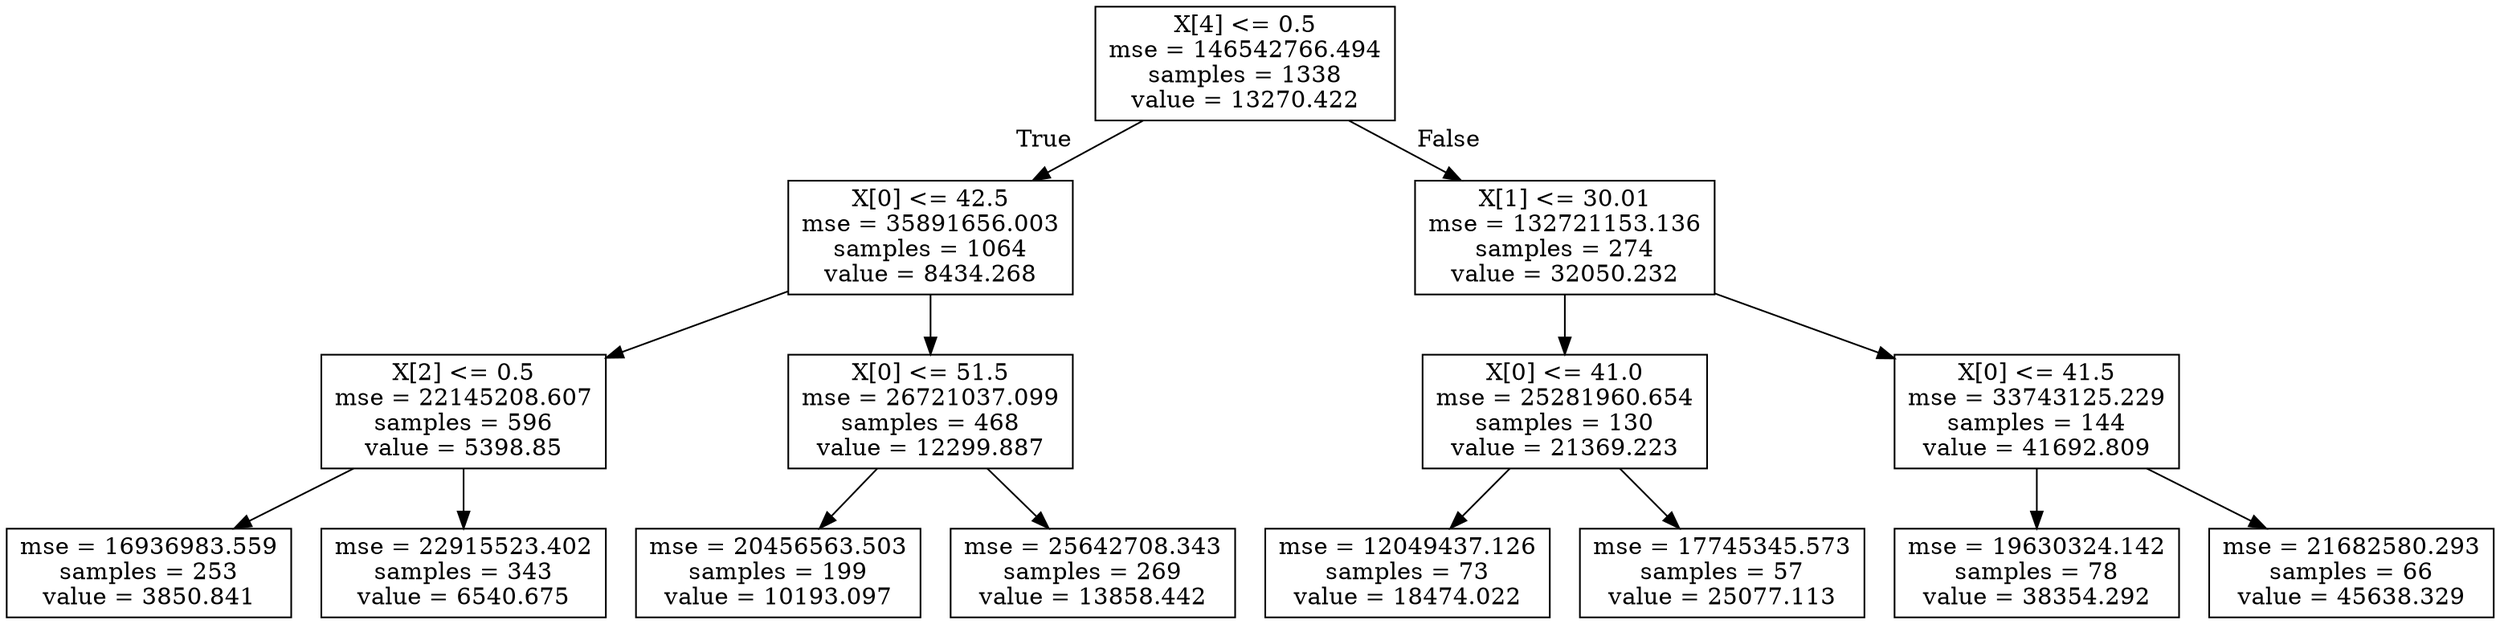 digraph Tree {
node [shape=box] ;
0 [label="X[4] <= 0.5\nmse = 146542766.494\nsamples = 1338\nvalue = 13270.422"] ;
1 [label="X[0] <= 42.5\nmse = 35891656.003\nsamples = 1064\nvalue = 8434.268"] ;
0 -> 1 [labeldistance=2.5, labelangle=45, headlabel="True"] ;
2 [label="X[2] <= 0.5\nmse = 22145208.607\nsamples = 596\nvalue = 5398.85"] ;
1 -> 2 ;
3 [label="mse = 16936983.559\nsamples = 253\nvalue = 3850.841"] ;
2 -> 3 ;
4 [label="mse = 22915523.402\nsamples = 343\nvalue = 6540.675"] ;
2 -> 4 ;
5 [label="X[0] <= 51.5\nmse = 26721037.099\nsamples = 468\nvalue = 12299.887"] ;
1 -> 5 ;
6 [label="mse = 20456563.503\nsamples = 199\nvalue = 10193.097"] ;
5 -> 6 ;
7 [label="mse = 25642708.343\nsamples = 269\nvalue = 13858.442"] ;
5 -> 7 ;
8 [label="X[1] <= 30.01\nmse = 132721153.136\nsamples = 274\nvalue = 32050.232"] ;
0 -> 8 [labeldistance=2.5, labelangle=-45, headlabel="False"] ;
9 [label="X[0] <= 41.0\nmse = 25281960.654\nsamples = 130\nvalue = 21369.223"] ;
8 -> 9 ;
10 [label="mse = 12049437.126\nsamples = 73\nvalue = 18474.022"] ;
9 -> 10 ;
11 [label="mse = 17745345.573\nsamples = 57\nvalue = 25077.113"] ;
9 -> 11 ;
12 [label="X[0] <= 41.5\nmse = 33743125.229\nsamples = 144\nvalue = 41692.809"] ;
8 -> 12 ;
13 [label="mse = 19630324.142\nsamples = 78\nvalue = 38354.292"] ;
12 -> 13 ;
14 [label="mse = 21682580.293\nsamples = 66\nvalue = 45638.329"] ;
12 -> 14 ;
}
